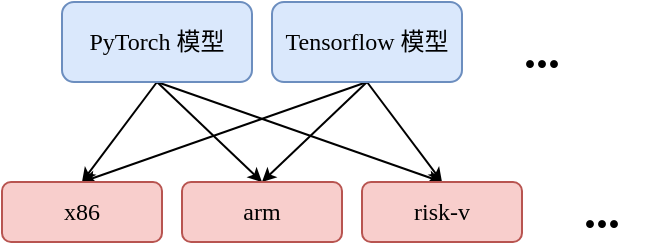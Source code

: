 <mxfile version="21.0.2" type="github" pages="2">
  <diagram id="W3gosLc9l-HY5uNlvlV2" name="no_ir">
    <mxGraphModel dx="1050" dy="549" grid="1" gridSize="10" guides="1" tooltips="1" connect="1" arrows="1" fold="1" page="1" pageScale="1" pageWidth="827" pageHeight="1169" math="0" shadow="0">
      <root>
        <mxCell id="0" />
        <mxCell id="1" parent="0" />
        <mxCell id="oHjlamjH8M_cLfW_BMTL-10" style="rounded=0;orthogonalLoop=1;jettySize=auto;html=1;exitX=0.5;exitY=1;exitDx=0;exitDy=0;entryX=0.5;entryY=0;entryDx=0;entryDy=0;fontSize=24;fontFamily=Fangsong;endSize=4;startSize=4;" parent="1" source="oHjlamjH8M_cLfW_BMTL-1" target="oHjlamjH8M_cLfW_BMTL-4" edge="1">
          <mxGeometry relative="1" as="geometry" />
        </mxCell>
        <mxCell id="oHjlamjH8M_cLfW_BMTL-11" style="edgeStyle=none;rounded=0;orthogonalLoop=1;jettySize=auto;html=1;exitX=0.5;exitY=1;exitDx=0;exitDy=0;entryX=0.5;entryY=0;entryDx=0;entryDy=0;fontSize=24;fontFamily=Fangsong;endSize=4;startSize=4;" parent="1" source="oHjlamjH8M_cLfW_BMTL-1" target="oHjlamjH8M_cLfW_BMTL-5" edge="1">
          <mxGeometry relative="1" as="geometry" />
        </mxCell>
        <mxCell id="oHjlamjH8M_cLfW_BMTL-12" style="edgeStyle=none;rounded=0;orthogonalLoop=1;jettySize=auto;html=1;exitX=0.5;exitY=1;exitDx=0;exitDy=0;entryX=0.5;entryY=0;entryDx=0;entryDy=0;fontSize=24;fontFamily=Fangsong;endSize=4;startSize=4;" parent="1" source="oHjlamjH8M_cLfW_BMTL-1" target="oHjlamjH8M_cLfW_BMTL-6" edge="1">
          <mxGeometry relative="1" as="geometry" />
        </mxCell>
        <mxCell id="oHjlamjH8M_cLfW_BMTL-1" value="PyTorch 模型" style="rounded=1;whiteSpace=wrap;html=1;fillColor=#dae8fc;strokeColor=#6c8ebf;fontFamily=Fangsong;" parent="1" vertex="1">
          <mxGeometry x="50" y="30" width="95" height="40" as="geometry" />
        </mxCell>
        <mxCell id="oHjlamjH8M_cLfW_BMTL-13" style="edgeStyle=none;rounded=0;orthogonalLoop=1;jettySize=auto;html=1;exitX=0.5;exitY=1;exitDx=0;exitDy=0;entryX=0.5;entryY=0;entryDx=0;entryDy=0;fontSize=24;fontFamily=Fangsong;endSize=4;startSize=4;" parent="1" source="oHjlamjH8M_cLfW_BMTL-2" target="oHjlamjH8M_cLfW_BMTL-4" edge="1">
          <mxGeometry relative="1" as="geometry" />
        </mxCell>
        <mxCell id="oHjlamjH8M_cLfW_BMTL-14" style="edgeStyle=none;rounded=0;orthogonalLoop=1;jettySize=auto;html=1;exitX=0.5;exitY=1;exitDx=0;exitDy=0;entryX=0.5;entryY=0;entryDx=0;entryDy=0;fontSize=24;fontFamily=Fangsong;endSize=4;startSize=4;" parent="1" source="oHjlamjH8M_cLfW_BMTL-2" target="oHjlamjH8M_cLfW_BMTL-5" edge="1">
          <mxGeometry relative="1" as="geometry" />
        </mxCell>
        <mxCell id="oHjlamjH8M_cLfW_BMTL-15" style="edgeStyle=none;rounded=0;orthogonalLoop=1;jettySize=auto;html=1;exitX=0.5;exitY=1;exitDx=0;exitDy=0;entryX=0.5;entryY=0;entryDx=0;entryDy=0;fontSize=24;fontFamily=Fangsong;endSize=4;startSize=4;" parent="1" source="oHjlamjH8M_cLfW_BMTL-2" target="oHjlamjH8M_cLfW_BMTL-6" edge="1">
          <mxGeometry relative="1" as="geometry" />
        </mxCell>
        <mxCell id="oHjlamjH8M_cLfW_BMTL-2" value="Tensorflow 模型" style="rounded=1;whiteSpace=wrap;html=1;fillColor=#dae8fc;strokeColor=#6c8ebf;fontFamily=Fangsong;" parent="1" vertex="1">
          <mxGeometry x="155" y="30" width="95" height="40" as="geometry" />
        </mxCell>
        <mxCell id="oHjlamjH8M_cLfW_BMTL-4" value="x86" style="rounded=1;whiteSpace=wrap;html=1;fillColor=#f8cecc;strokeColor=#b85450;fontFamily=Fangsong;" parent="1" vertex="1">
          <mxGeometry x="20" y="120" width="80" height="30" as="geometry" />
        </mxCell>
        <mxCell id="oHjlamjH8M_cLfW_BMTL-5" value="arm" style="rounded=1;whiteSpace=wrap;html=1;fillColor=#f8cecc;strokeColor=#b85450;fontFamily=Fangsong;" parent="1" vertex="1">
          <mxGeometry x="110" y="120" width="80" height="30" as="geometry" />
        </mxCell>
        <mxCell id="oHjlamjH8M_cLfW_BMTL-6" value="risk-v" style="rounded=1;whiteSpace=wrap;html=1;fillColor=#f8cecc;strokeColor=#b85450;fontFamily=Fangsong;" parent="1" vertex="1">
          <mxGeometry x="200" y="120" width="80" height="30" as="geometry" />
        </mxCell>
        <mxCell id="oHjlamjH8M_cLfW_BMTL-8" value="..." style="text;html=1;strokeColor=none;fillColor=none;align=center;verticalAlign=middle;whiteSpace=wrap;rounded=0;fontStyle=1;fontSize=24;labelPosition=center;verticalLabelPosition=middle;labelBackgroundColor=none;fontFamily=Fangsong;" parent="1" vertex="1">
          <mxGeometry x="260" y="40" width="60" height="30" as="geometry" />
        </mxCell>
        <mxCell id="oHjlamjH8M_cLfW_BMTL-9" value="..." style="text;html=1;strokeColor=none;fillColor=none;align=center;verticalAlign=middle;whiteSpace=wrap;rounded=0;fontStyle=1;fontSize=24;labelPosition=center;verticalLabelPosition=middle;labelBackgroundColor=none;fontFamily=Fangsong;" parent="1" vertex="1">
          <mxGeometry x="290" y="120" width="60" height="30" as="geometry" />
        </mxCell>
      </root>
    </mxGraphModel>
  </diagram>
  <diagram id="rgqBjz2O1YDZ00OZWg2j" name="with_ir">
    <mxGraphModel dx="1050" dy="549" grid="1" gridSize="10" guides="1" tooltips="1" connect="1" arrows="1" fold="1" page="1" pageScale="1" pageWidth="827" pageHeight="1169" math="0" shadow="0">
      <root>
        <mxCell id="0" />
        <mxCell id="1" parent="0" />
        <mxCell id="utbv1FsiMFfkLUXEowoS-16" style="edgeStyle=none;rounded=0;orthogonalLoop=1;jettySize=auto;html=1;exitX=0.5;exitY=1;exitDx=0;exitDy=0;entryX=0.5;entryY=0;entryDx=0;entryDy=0;fontSize=24;fontFamily=Fangsong;endSize=4;startSize=4;" parent="1" source="utbv1FsiMFfkLUXEowoS-4" target="utbv1FsiMFfkLUXEowoS-15" edge="1">
          <mxGeometry relative="1" as="geometry" />
        </mxCell>
        <mxCell id="utbv1FsiMFfkLUXEowoS-4" value="PyTorch 模型" style="rounded=1;whiteSpace=wrap;html=1;fillColor=#dae8fc;strokeColor=#6c8ebf;fontFamily=Fangsong;" parent="1" vertex="1">
          <mxGeometry x="50" y="30" width="95" height="40" as="geometry" />
        </mxCell>
        <mxCell id="utbv1FsiMFfkLUXEowoS-19" style="edgeStyle=none;rounded=0;orthogonalLoop=1;jettySize=auto;html=1;exitX=0.5;exitY=1;exitDx=0;exitDy=0;entryX=0.5;entryY=0;entryDx=0;entryDy=0;fontSize=24;fontFamily=Fangsong;endSize=4;startSize=4;" parent="1" source="utbv1FsiMFfkLUXEowoS-8" target="utbv1FsiMFfkLUXEowoS-15" edge="1">
          <mxGeometry relative="1" as="geometry" />
        </mxCell>
        <mxCell id="utbv1FsiMFfkLUXEowoS-8" value="其他模型" style="rounded=1;whiteSpace=wrap;html=1;fillColor=#dae8fc;strokeColor=#6c8ebf;fontFamily=Fangsong;" parent="1" vertex="1">
          <mxGeometry x="155" y="30" width="95" height="40" as="geometry" />
        </mxCell>
        <mxCell id="utbv1FsiMFfkLUXEowoS-9" value="x86" style="rounded=1;whiteSpace=wrap;html=1;fillColor=#f8cecc;strokeColor=#b85450;fontFamily=Fangsong;" parent="1" vertex="1">
          <mxGeometry x="20" y="160" width="80" height="30" as="geometry" />
        </mxCell>
        <mxCell id="utbv1FsiMFfkLUXEowoS-10" value="arm" style="rounded=1;whiteSpace=wrap;html=1;fillColor=#f8cecc;strokeColor=#b85450;fontFamily=Fangsong;" parent="1" vertex="1">
          <mxGeometry x="110" y="160" width="80" height="30" as="geometry" />
        </mxCell>
        <mxCell id="utbv1FsiMFfkLUXEowoS-11" value="risk-v" style="rounded=1;whiteSpace=wrap;html=1;fillColor=#f8cecc;strokeColor=#b85450;fontFamily=Fangsong;" parent="1" vertex="1">
          <mxGeometry x="200" y="160" width="80" height="30" as="geometry" />
        </mxCell>
        <mxCell id="utbv1FsiMFfkLUXEowoS-12" value="..." style="text;html=1;strokeColor=none;fillColor=none;align=center;verticalAlign=middle;whiteSpace=wrap;rounded=0;fontStyle=1;fontSize=24;labelPosition=center;verticalLabelPosition=middle;labelBackgroundColor=none;fontFamily=Fangsong;" parent="1" vertex="1">
          <mxGeometry x="250" y="40" width="60" height="30" as="geometry" />
        </mxCell>
        <mxCell id="utbv1FsiMFfkLUXEowoS-13" value="..." style="text;html=1;strokeColor=none;fillColor=none;align=center;verticalAlign=middle;whiteSpace=wrap;rounded=0;fontStyle=1;fontSize=24;labelPosition=center;verticalLabelPosition=middle;labelBackgroundColor=none;fontFamily=Fangsong;" parent="1" vertex="1">
          <mxGeometry x="290" y="160" width="60" height="30" as="geometry" />
        </mxCell>
        <mxCell id="utbv1FsiMFfkLUXEowoS-20" style="edgeStyle=none;rounded=0;orthogonalLoop=1;jettySize=auto;html=1;exitX=0.5;exitY=1;exitDx=0;exitDy=0;entryX=0.5;entryY=0;entryDx=0;entryDy=0;fontSize=24;fontFamily=Fangsong;endSize=4;startSize=4;" parent="1" source="utbv1FsiMFfkLUXEowoS-15" target="utbv1FsiMFfkLUXEowoS-9" edge="1">
          <mxGeometry relative="1" as="geometry" />
        </mxCell>
        <mxCell id="utbv1FsiMFfkLUXEowoS-21" style="edgeStyle=none;rounded=0;orthogonalLoop=1;jettySize=auto;html=1;exitX=0.5;exitY=1;exitDx=0;exitDy=0;fontSize=24;fontFamily=Fangsong;endSize=4;startSize=4;" parent="1" source="utbv1FsiMFfkLUXEowoS-15" target="utbv1FsiMFfkLUXEowoS-10" edge="1">
          <mxGeometry relative="1" as="geometry" />
        </mxCell>
        <mxCell id="utbv1FsiMFfkLUXEowoS-22" style="edgeStyle=none;rounded=0;orthogonalLoop=1;jettySize=auto;html=1;exitX=0.5;exitY=1;exitDx=0;exitDy=0;entryX=0.5;entryY=0;entryDx=0;entryDy=0;fontSize=24;fontFamily=Fangsong;endSize=4;startSize=4;" parent="1" source="utbv1FsiMFfkLUXEowoS-15" target="utbv1FsiMFfkLUXEowoS-11" edge="1">
          <mxGeometry relative="1" as="geometry" />
        </mxCell>
        <mxCell id="utbv1FsiMFfkLUXEowoS-15" value="中间表示" style="rounded=1;whiteSpace=wrap;html=1;fillColor=#fff2cc;strokeColor=#d6b656;fontFamily=Fangsong;" parent="1" vertex="1">
          <mxGeometry x="110" y="100" width="80" height="40" as="geometry" />
        </mxCell>
      </root>
    </mxGraphModel>
  </diagram>
</mxfile>
